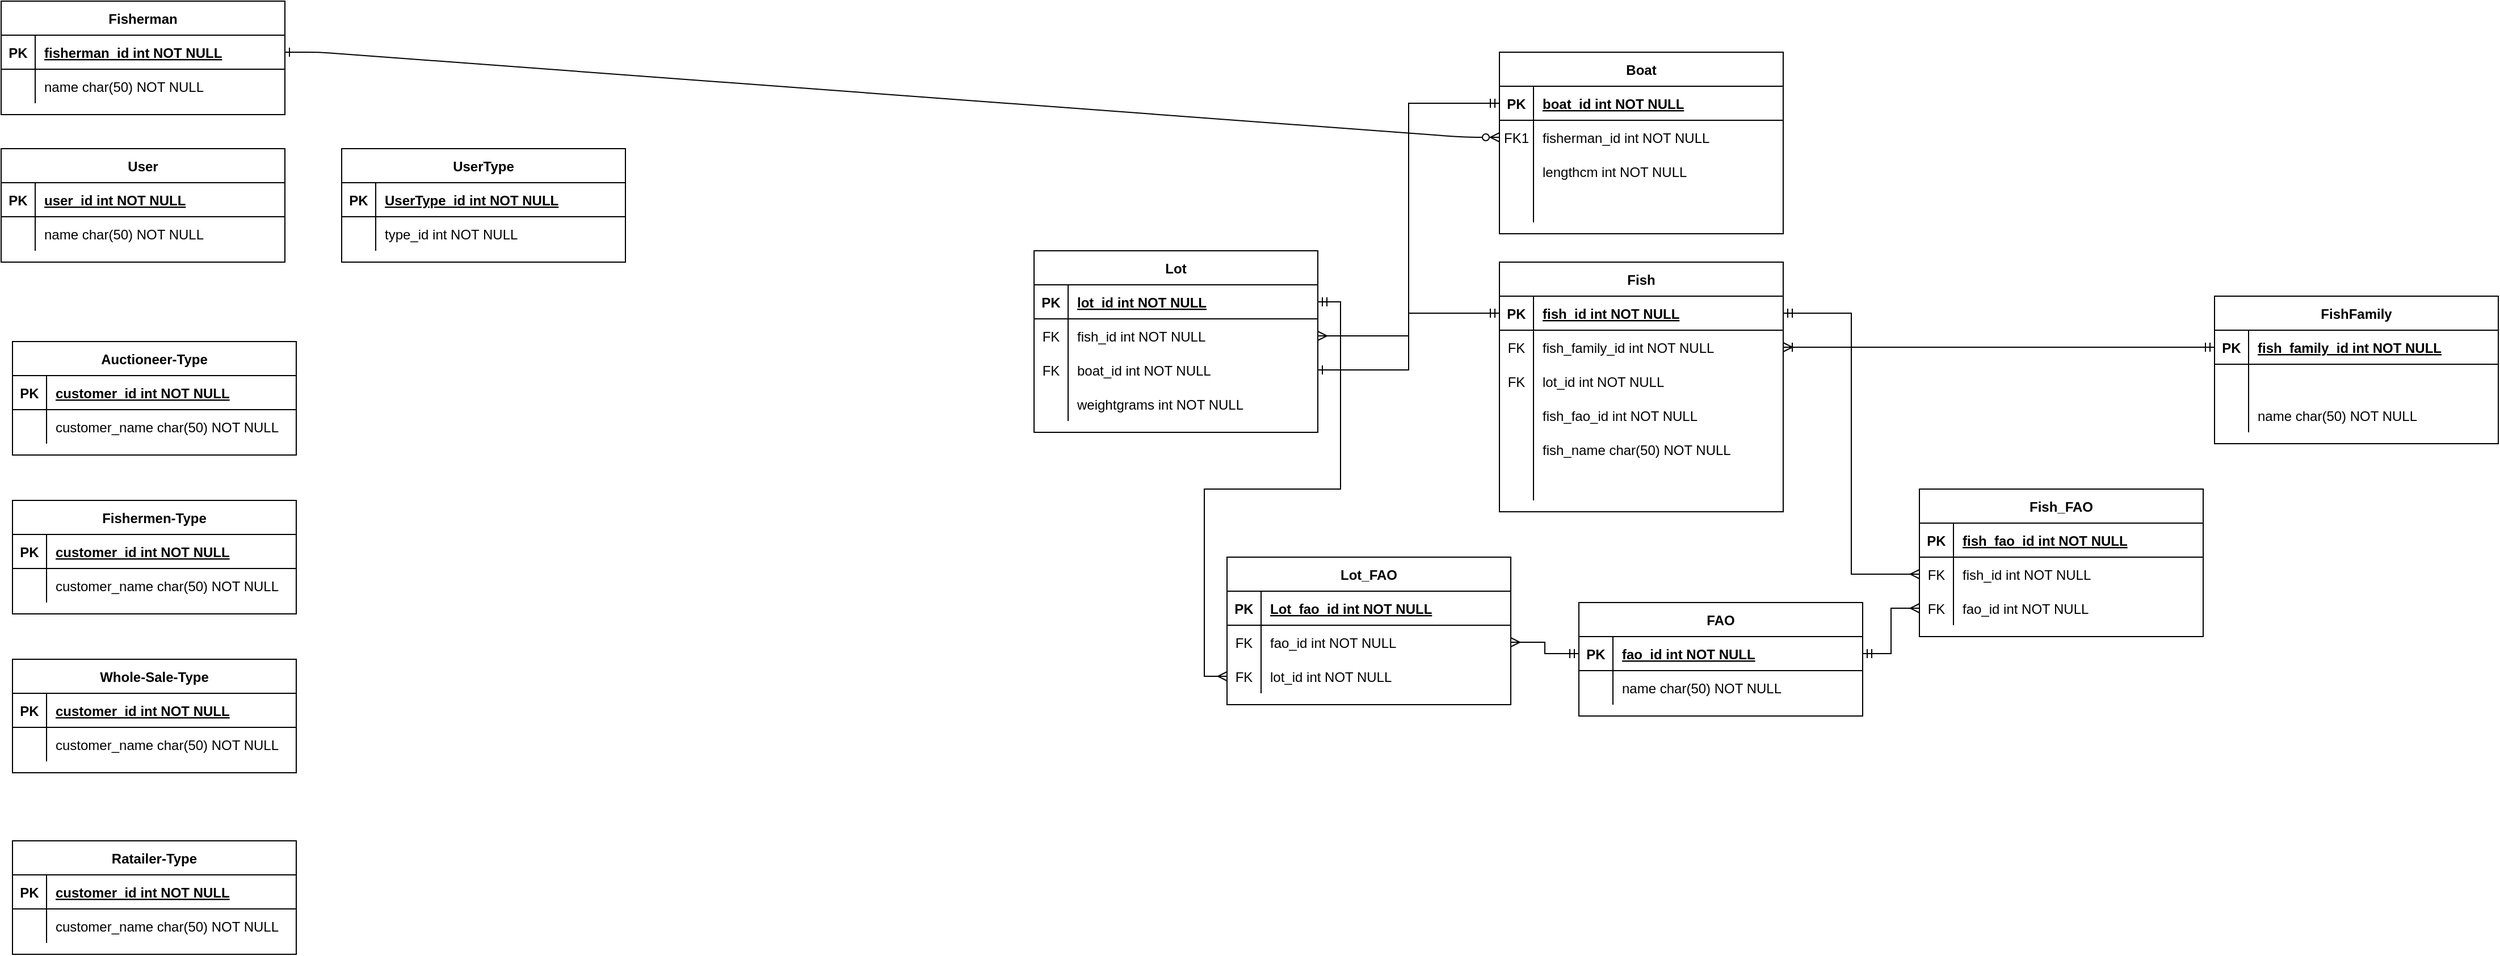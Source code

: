 <mxfile version="20.8.23" type="github">
  <diagram id="R2lEEEUBdFMjLlhIrx00" name="Page-1">
    <mxGraphModel dx="1360" dy="795" grid="1" gridSize="10" guides="1" tooltips="1" connect="1" arrows="1" fold="1" page="1" pageScale="1" pageWidth="850" pageHeight="1100" math="0" shadow="0" extFonts="Permanent Marker^https://fonts.googleapis.com/css?family=Permanent+Marker">
      <root>
        <mxCell id="0" />
        <mxCell id="1" parent="0" />
        <mxCell id="C-vyLk0tnHw3VtMMgP7b-1" value="" style="edgeStyle=entityRelationEdgeStyle;endArrow=ERzeroToMany;startArrow=ERone;endFill=1;startFill=0;" parent="1" source="C-vyLk0tnHw3VtMMgP7b-24" target="C-vyLk0tnHw3VtMMgP7b-6" edge="1">
          <mxGeometry width="100" height="100" relative="1" as="geometry">
            <mxPoint x="340" y="720" as="sourcePoint" />
            <mxPoint x="440" y="620" as="targetPoint" />
          </mxGeometry>
        </mxCell>
        <mxCell id="C-vyLk0tnHw3VtMMgP7b-2" value="Boat" style="shape=table;startSize=30;container=1;collapsible=1;childLayout=tableLayout;fixedRows=1;rowLines=0;fontStyle=1;align=center;resizeLast=1;" parent="1" vertex="1">
          <mxGeometry x="1350" y="55" width="250" height="160" as="geometry" />
        </mxCell>
        <mxCell id="C-vyLk0tnHw3VtMMgP7b-3" value="" style="shape=partialRectangle;collapsible=0;dropTarget=0;pointerEvents=0;fillColor=none;points=[[0,0.5],[1,0.5]];portConstraint=eastwest;top=0;left=0;right=0;bottom=1;" parent="C-vyLk0tnHw3VtMMgP7b-2" vertex="1">
          <mxGeometry y="30" width="250" height="30" as="geometry" />
        </mxCell>
        <mxCell id="C-vyLk0tnHw3VtMMgP7b-4" value="PK" style="shape=partialRectangle;overflow=hidden;connectable=0;fillColor=none;top=0;left=0;bottom=0;right=0;fontStyle=1;" parent="C-vyLk0tnHw3VtMMgP7b-3" vertex="1">
          <mxGeometry width="30" height="30" as="geometry">
            <mxRectangle width="30" height="30" as="alternateBounds" />
          </mxGeometry>
        </mxCell>
        <mxCell id="C-vyLk0tnHw3VtMMgP7b-5" value="boat_id int NOT NULL " style="shape=partialRectangle;overflow=hidden;connectable=0;fillColor=none;top=0;left=0;bottom=0;right=0;align=left;spacingLeft=6;fontStyle=5;" parent="C-vyLk0tnHw3VtMMgP7b-3" vertex="1">
          <mxGeometry x="30" width="220" height="30" as="geometry">
            <mxRectangle width="220" height="30" as="alternateBounds" />
          </mxGeometry>
        </mxCell>
        <mxCell id="C-vyLk0tnHw3VtMMgP7b-6" value="" style="shape=partialRectangle;collapsible=0;dropTarget=0;pointerEvents=0;fillColor=none;points=[[0,0.5],[1,0.5]];portConstraint=eastwest;top=0;left=0;right=0;bottom=0;" parent="C-vyLk0tnHw3VtMMgP7b-2" vertex="1">
          <mxGeometry y="60" width="250" height="30" as="geometry" />
        </mxCell>
        <mxCell id="C-vyLk0tnHw3VtMMgP7b-7" value="FK1" style="shape=partialRectangle;overflow=hidden;connectable=0;fillColor=none;top=0;left=0;bottom=0;right=0;" parent="C-vyLk0tnHw3VtMMgP7b-6" vertex="1">
          <mxGeometry width="30" height="30" as="geometry">
            <mxRectangle width="30" height="30" as="alternateBounds" />
          </mxGeometry>
        </mxCell>
        <mxCell id="C-vyLk0tnHw3VtMMgP7b-8" value="fisherman_id int NOT NULL" style="shape=partialRectangle;overflow=hidden;connectable=0;fillColor=none;top=0;left=0;bottom=0;right=0;align=left;spacingLeft=6;" parent="C-vyLk0tnHw3VtMMgP7b-6" vertex="1">
          <mxGeometry x="30" width="220" height="30" as="geometry">
            <mxRectangle width="220" height="30" as="alternateBounds" />
          </mxGeometry>
        </mxCell>
        <mxCell id="C-vyLk0tnHw3VtMMgP7b-9" value="" style="shape=partialRectangle;collapsible=0;dropTarget=0;pointerEvents=0;fillColor=none;points=[[0,0.5],[1,0.5]];portConstraint=eastwest;top=0;left=0;right=0;bottom=0;" parent="C-vyLk0tnHw3VtMMgP7b-2" vertex="1">
          <mxGeometry y="90" width="250" height="30" as="geometry" />
        </mxCell>
        <mxCell id="C-vyLk0tnHw3VtMMgP7b-10" value="" style="shape=partialRectangle;overflow=hidden;connectable=0;fillColor=none;top=0;left=0;bottom=0;right=0;" parent="C-vyLk0tnHw3VtMMgP7b-9" vertex="1">
          <mxGeometry width="30" height="30" as="geometry">
            <mxRectangle width="30" height="30" as="alternateBounds" />
          </mxGeometry>
        </mxCell>
        <mxCell id="C-vyLk0tnHw3VtMMgP7b-11" value="lengthcm int NOT NULL" style="shape=partialRectangle;overflow=hidden;connectable=0;fillColor=none;top=0;left=0;bottom=0;right=0;align=left;spacingLeft=6;" parent="C-vyLk0tnHw3VtMMgP7b-9" vertex="1">
          <mxGeometry x="30" width="220" height="30" as="geometry">
            <mxRectangle width="220" height="30" as="alternateBounds" />
          </mxGeometry>
        </mxCell>
        <mxCell id="nHsbbJ2GtTi8VJeDjV2O-137" style="shape=partialRectangle;collapsible=0;dropTarget=0;pointerEvents=0;fillColor=none;points=[[0,0.5],[1,0.5]];portConstraint=eastwest;top=0;left=0;right=0;bottom=0;" parent="C-vyLk0tnHw3VtMMgP7b-2" vertex="1">
          <mxGeometry y="120" width="250" height="30" as="geometry" />
        </mxCell>
        <mxCell id="nHsbbJ2GtTi8VJeDjV2O-138" style="shape=partialRectangle;overflow=hidden;connectable=0;fillColor=none;top=0;left=0;bottom=0;right=0;" parent="nHsbbJ2GtTi8VJeDjV2O-137" vertex="1">
          <mxGeometry width="30" height="30" as="geometry">
            <mxRectangle width="30" height="30" as="alternateBounds" />
          </mxGeometry>
        </mxCell>
        <mxCell id="nHsbbJ2GtTi8VJeDjV2O-139" style="shape=partialRectangle;overflow=hidden;connectable=0;fillColor=none;top=0;left=0;bottom=0;right=0;align=left;spacingLeft=6;" parent="nHsbbJ2GtTi8VJeDjV2O-137" vertex="1">
          <mxGeometry x="30" width="220" height="30" as="geometry">
            <mxRectangle width="220" height="30" as="alternateBounds" />
          </mxGeometry>
        </mxCell>
        <mxCell id="C-vyLk0tnHw3VtMMgP7b-23" value="Fisherman" style="shape=table;startSize=30;container=1;collapsible=1;childLayout=tableLayout;fixedRows=1;rowLines=0;fontStyle=1;align=center;resizeLast=1;" parent="1" vertex="1">
          <mxGeometry x="30" y="10" width="250" height="100" as="geometry" />
        </mxCell>
        <mxCell id="C-vyLk0tnHw3VtMMgP7b-24" value="" style="shape=partialRectangle;collapsible=0;dropTarget=0;pointerEvents=0;fillColor=none;points=[[0,0.5],[1,0.5]];portConstraint=eastwest;top=0;left=0;right=0;bottom=1;" parent="C-vyLk0tnHw3VtMMgP7b-23" vertex="1">
          <mxGeometry y="30" width="250" height="30" as="geometry" />
        </mxCell>
        <mxCell id="C-vyLk0tnHw3VtMMgP7b-25" value="PK" style="shape=partialRectangle;overflow=hidden;connectable=0;fillColor=none;top=0;left=0;bottom=0;right=0;fontStyle=1;" parent="C-vyLk0tnHw3VtMMgP7b-24" vertex="1">
          <mxGeometry width="30" height="30" as="geometry">
            <mxRectangle width="30" height="30" as="alternateBounds" />
          </mxGeometry>
        </mxCell>
        <mxCell id="C-vyLk0tnHw3VtMMgP7b-26" value="fisherman_id int NOT NULL " style="shape=partialRectangle;overflow=hidden;connectable=0;fillColor=none;top=0;left=0;bottom=0;right=0;align=left;spacingLeft=6;fontStyle=5;" parent="C-vyLk0tnHw3VtMMgP7b-24" vertex="1">
          <mxGeometry x="30" width="220" height="30" as="geometry">
            <mxRectangle width="220" height="30" as="alternateBounds" />
          </mxGeometry>
        </mxCell>
        <mxCell id="C-vyLk0tnHw3VtMMgP7b-27" value="" style="shape=partialRectangle;collapsible=0;dropTarget=0;pointerEvents=0;fillColor=none;points=[[0,0.5],[1,0.5]];portConstraint=eastwest;top=0;left=0;right=0;bottom=0;" parent="C-vyLk0tnHw3VtMMgP7b-23" vertex="1">
          <mxGeometry y="60" width="250" height="30" as="geometry" />
        </mxCell>
        <mxCell id="C-vyLk0tnHw3VtMMgP7b-28" value="" style="shape=partialRectangle;overflow=hidden;connectable=0;fillColor=none;top=0;left=0;bottom=0;right=0;" parent="C-vyLk0tnHw3VtMMgP7b-27" vertex="1">
          <mxGeometry width="30" height="30" as="geometry">
            <mxRectangle width="30" height="30" as="alternateBounds" />
          </mxGeometry>
        </mxCell>
        <mxCell id="C-vyLk0tnHw3VtMMgP7b-29" value="name char(50) NOT NULL" style="shape=partialRectangle;overflow=hidden;connectable=0;fillColor=none;top=0;left=0;bottom=0;right=0;align=left;spacingLeft=6;" parent="C-vyLk0tnHw3VtMMgP7b-27" vertex="1">
          <mxGeometry x="30" width="220" height="30" as="geometry">
            <mxRectangle width="220" height="30" as="alternateBounds" />
          </mxGeometry>
        </mxCell>
        <mxCell id="nHsbbJ2GtTi8VJeDjV2O-2" value="Fish" style="shape=table;startSize=30;container=1;collapsible=1;childLayout=tableLayout;fixedRows=1;rowLines=0;fontStyle=1;align=center;resizeLast=1;" parent="1" vertex="1">
          <mxGeometry x="1350" y="240" width="250" height="220" as="geometry" />
        </mxCell>
        <mxCell id="nHsbbJ2GtTi8VJeDjV2O-3" value="" style="shape=partialRectangle;collapsible=0;dropTarget=0;pointerEvents=0;fillColor=none;points=[[0,0.5],[1,0.5]];portConstraint=eastwest;top=0;left=0;right=0;bottom=1;" parent="nHsbbJ2GtTi8VJeDjV2O-2" vertex="1">
          <mxGeometry y="30" width="250" height="30" as="geometry" />
        </mxCell>
        <mxCell id="nHsbbJ2GtTi8VJeDjV2O-4" value="PK" style="shape=partialRectangle;overflow=hidden;connectable=0;fillColor=none;top=0;left=0;bottom=0;right=0;fontStyle=1;" parent="nHsbbJ2GtTi8VJeDjV2O-3" vertex="1">
          <mxGeometry width="30" height="30" as="geometry">
            <mxRectangle width="30" height="30" as="alternateBounds" />
          </mxGeometry>
        </mxCell>
        <mxCell id="nHsbbJ2GtTi8VJeDjV2O-5" value="fish_id int NOT NULL " style="shape=partialRectangle;overflow=hidden;connectable=0;fillColor=none;top=0;left=0;bottom=0;right=0;align=left;spacingLeft=6;fontStyle=5;" parent="nHsbbJ2GtTi8VJeDjV2O-3" vertex="1">
          <mxGeometry x="30" width="220" height="30" as="geometry">
            <mxRectangle width="220" height="30" as="alternateBounds" />
          </mxGeometry>
        </mxCell>
        <mxCell id="nHsbbJ2GtTi8VJeDjV2O-125" style="shape=partialRectangle;collapsible=0;dropTarget=0;pointerEvents=0;fillColor=none;points=[[0,0.5],[1,0.5]];portConstraint=eastwest;top=0;left=0;right=0;bottom=0;" parent="nHsbbJ2GtTi8VJeDjV2O-2" vertex="1">
          <mxGeometry y="60" width="250" height="30" as="geometry" />
        </mxCell>
        <mxCell id="nHsbbJ2GtTi8VJeDjV2O-126" value="FK" style="shape=partialRectangle;overflow=hidden;connectable=0;fillColor=none;top=0;left=0;bottom=0;right=0;" parent="nHsbbJ2GtTi8VJeDjV2O-125" vertex="1">
          <mxGeometry width="30" height="30" as="geometry">
            <mxRectangle width="30" height="30" as="alternateBounds" />
          </mxGeometry>
        </mxCell>
        <mxCell id="nHsbbJ2GtTi8VJeDjV2O-127" value="fish_family_id int NOT NULL" style="shape=partialRectangle;overflow=hidden;connectable=0;fillColor=none;top=0;left=0;bottom=0;right=0;align=left;spacingLeft=6;" parent="nHsbbJ2GtTi8VJeDjV2O-125" vertex="1">
          <mxGeometry x="30" width="220" height="30" as="geometry">
            <mxRectangle width="220" height="30" as="alternateBounds" />
          </mxGeometry>
        </mxCell>
        <mxCell id="nHsbbJ2GtTi8VJeDjV2O-131" style="shape=partialRectangle;collapsible=0;dropTarget=0;pointerEvents=0;fillColor=none;points=[[0,0.5],[1,0.5]];portConstraint=eastwest;top=0;left=0;right=0;bottom=0;" parent="nHsbbJ2GtTi8VJeDjV2O-2" vertex="1">
          <mxGeometry y="90" width="250" height="30" as="geometry" />
        </mxCell>
        <mxCell id="nHsbbJ2GtTi8VJeDjV2O-132" value="FK" style="shape=partialRectangle;overflow=hidden;connectable=0;fillColor=none;top=0;left=0;bottom=0;right=0;" parent="nHsbbJ2GtTi8VJeDjV2O-131" vertex="1">
          <mxGeometry width="30" height="30" as="geometry">
            <mxRectangle width="30" height="30" as="alternateBounds" />
          </mxGeometry>
        </mxCell>
        <mxCell id="nHsbbJ2GtTi8VJeDjV2O-133" value="lot_id int NOT NULL" style="shape=partialRectangle;overflow=hidden;connectable=0;fillColor=none;top=0;left=0;bottom=0;right=0;align=left;spacingLeft=6;" parent="nHsbbJ2GtTi8VJeDjV2O-131" vertex="1">
          <mxGeometry x="30" width="220" height="30" as="geometry">
            <mxRectangle width="220" height="30" as="alternateBounds" />
          </mxGeometry>
        </mxCell>
        <mxCell id="nHsbbJ2GtTi8VJeDjV2O-157" style="shape=partialRectangle;collapsible=0;dropTarget=0;pointerEvents=0;fillColor=none;points=[[0,0.5],[1,0.5]];portConstraint=eastwest;top=0;left=0;right=0;bottom=0;" parent="nHsbbJ2GtTi8VJeDjV2O-2" vertex="1">
          <mxGeometry y="120" width="250" height="30" as="geometry" />
        </mxCell>
        <mxCell id="nHsbbJ2GtTi8VJeDjV2O-158" style="shape=partialRectangle;overflow=hidden;connectable=0;fillColor=none;top=0;left=0;bottom=0;right=0;" parent="nHsbbJ2GtTi8VJeDjV2O-157" vertex="1">
          <mxGeometry width="30" height="30" as="geometry">
            <mxRectangle width="30" height="30" as="alternateBounds" />
          </mxGeometry>
        </mxCell>
        <mxCell id="nHsbbJ2GtTi8VJeDjV2O-159" value="fish_fao_id int NOT NULL" style="shape=partialRectangle;overflow=hidden;connectable=0;fillColor=none;top=0;left=0;bottom=0;right=0;align=left;spacingLeft=6;" parent="nHsbbJ2GtTi8VJeDjV2O-157" vertex="1">
          <mxGeometry x="30" width="220" height="30" as="geometry">
            <mxRectangle width="220" height="30" as="alternateBounds" />
          </mxGeometry>
        </mxCell>
        <mxCell id="nHsbbJ2GtTi8VJeDjV2O-6" value="" style="shape=partialRectangle;collapsible=0;dropTarget=0;pointerEvents=0;fillColor=none;points=[[0,0.5],[1,0.5]];portConstraint=eastwest;top=0;left=0;right=0;bottom=0;" parent="nHsbbJ2GtTi8VJeDjV2O-2" vertex="1">
          <mxGeometry y="150" width="250" height="30" as="geometry" />
        </mxCell>
        <mxCell id="nHsbbJ2GtTi8VJeDjV2O-7" value="" style="shape=partialRectangle;overflow=hidden;connectable=0;fillColor=none;top=0;left=0;bottom=0;right=0;" parent="nHsbbJ2GtTi8VJeDjV2O-6" vertex="1">
          <mxGeometry width="30" height="30" as="geometry">
            <mxRectangle width="30" height="30" as="alternateBounds" />
          </mxGeometry>
        </mxCell>
        <mxCell id="nHsbbJ2GtTi8VJeDjV2O-8" value="fish_name char(50) NOT NULL" style="shape=partialRectangle;overflow=hidden;connectable=0;fillColor=none;top=0;left=0;bottom=0;right=0;align=left;spacingLeft=6;" parent="nHsbbJ2GtTi8VJeDjV2O-6" vertex="1">
          <mxGeometry x="30" width="220" height="30" as="geometry">
            <mxRectangle width="220" height="30" as="alternateBounds" />
          </mxGeometry>
        </mxCell>
        <mxCell id="nHsbbJ2GtTi8VJeDjV2O-122" style="shape=partialRectangle;collapsible=0;dropTarget=0;pointerEvents=0;fillColor=none;points=[[0,0.5],[1,0.5]];portConstraint=eastwest;top=0;left=0;right=0;bottom=0;" parent="nHsbbJ2GtTi8VJeDjV2O-2" vertex="1">
          <mxGeometry y="180" width="250" height="30" as="geometry" />
        </mxCell>
        <mxCell id="nHsbbJ2GtTi8VJeDjV2O-123" style="shape=partialRectangle;overflow=hidden;connectable=0;fillColor=none;top=0;left=0;bottom=0;right=0;" parent="nHsbbJ2GtTi8VJeDjV2O-122" vertex="1">
          <mxGeometry width="30" height="30" as="geometry">
            <mxRectangle width="30" height="30" as="alternateBounds" />
          </mxGeometry>
        </mxCell>
        <mxCell id="nHsbbJ2GtTi8VJeDjV2O-124" style="shape=partialRectangle;overflow=hidden;connectable=0;fillColor=none;top=0;left=0;bottom=0;right=0;align=left;spacingLeft=6;" parent="nHsbbJ2GtTi8VJeDjV2O-122" vertex="1">
          <mxGeometry x="30" width="220" height="30" as="geometry">
            <mxRectangle width="220" height="30" as="alternateBounds" />
          </mxGeometry>
        </mxCell>
        <mxCell id="nHsbbJ2GtTi8VJeDjV2O-116" value="" style="edgeStyle=orthogonalEdgeStyle;rounded=0;orthogonalLoop=1;jettySize=auto;html=1;startArrow=ERmandOne;startFill=0;endArrow=ERoneToMany;endFill=0;exitX=0;exitY=0.5;exitDx=0;exitDy=0;entryX=1;entryY=0.5;entryDx=0;entryDy=0;" parent="1" source="nHsbbJ2GtTi8VJeDjV2O-10" target="nHsbbJ2GtTi8VJeDjV2O-125" edge="1">
          <mxGeometry relative="1" as="geometry" />
        </mxCell>
        <mxCell id="nHsbbJ2GtTi8VJeDjV2O-9" value="FishFamily" style="shape=table;startSize=30;container=1;collapsible=1;childLayout=tableLayout;fixedRows=1;rowLines=0;fontStyle=1;align=center;resizeLast=1;" parent="1" vertex="1">
          <mxGeometry x="1980" y="270" width="250" height="130" as="geometry" />
        </mxCell>
        <mxCell id="nHsbbJ2GtTi8VJeDjV2O-10" value="" style="shape=partialRectangle;collapsible=0;dropTarget=0;pointerEvents=0;fillColor=none;points=[[0,0.5],[1,0.5]];portConstraint=eastwest;top=0;left=0;right=0;bottom=1;" parent="nHsbbJ2GtTi8VJeDjV2O-9" vertex="1">
          <mxGeometry y="30" width="250" height="30" as="geometry" />
        </mxCell>
        <mxCell id="nHsbbJ2GtTi8VJeDjV2O-11" value="PK" style="shape=partialRectangle;overflow=hidden;connectable=0;fillColor=none;top=0;left=0;bottom=0;right=0;fontStyle=1;" parent="nHsbbJ2GtTi8VJeDjV2O-10" vertex="1">
          <mxGeometry width="30" height="30" as="geometry">
            <mxRectangle width="30" height="30" as="alternateBounds" />
          </mxGeometry>
        </mxCell>
        <mxCell id="nHsbbJ2GtTi8VJeDjV2O-12" value="fish_family_id int NOT NULL " style="shape=partialRectangle;overflow=hidden;connectable=0;fillColor=none;top=0;left=0;bottom=0;right=0;align=left;spacingLeft=6;fontStyle=5;" parent="nHsbbJ2GtTi8VJeDjV2O-10" vertex="1">
          <mxGeometry x="30" width="220" height="30" as="geometry">
            <mxRectangle width="220" height="30" as="alternateBounds" />
          </mxGeometry>
        </mxCell>
        <mxCell id="nHsbbJ2GtTi8VJeDjV2O-134" style="shape=partialRectangle;collapsible=0;dropTarget=0;pointerEvents=0;fillColor=none;points=[[0,0.5],[1,0.5]];portConstraint=eastwest;top=0;left=0;right=0;bottom=0;" parent="nHsbbJ2GtTi8VJeDjV2O-9" vertex="1">
          <mxGeometry y="60" width="250" height="30" as="geometry" />
        </mxCell>
        <mxCell id="nHsbbJ2GtTi8VJeDjV2O-135" style="shape=partialRectangle;overflow=hidden;connectable=0;fillColor=none;top=0;left=0;bottom=0;right=0;" parent="nHsbbJ2GtTi8VJeDjV2O-134" vertex="1">
          <mxGeometry width="30" height="30" as="geometry">
            <mxRectangle width="30" height="30" as="alternateBounds" />
          </mxGeometry>
        </mxCell>
        <mxCell id="nHsbbJ2GtTi8VJeDjV2O-136" style="shape=partialRectangle;overflow=hidden;connectable=0;fillColor=none;top=0;left=0;bottom=0;right=0;align=left;spacingLeft=6;" parent="nHsbbJ2GtTi8VJeDjV2O-134" vertex="1">
          <mxGeometry x="30" width="220" height="30" as="geometry">
            <mxRectangle width="220" height="30" as="alternateBounds" />
          </mxGeometry>
        </mxCell>
        <mxCell id="nHsbbJ2GtTi8VJeDjV2O-13" value="" style="shape=partialRectangle;collapsible=0;dropTarget=0;pointerEvents=0;fillColor=none;points=[[0,0.5],[1,0.5]];portConstraint=eastwest;top=0;left=0;right=0;bottom=0;" parent="nHsbbJ2GtTi8VJeDjV2O-9" vertex="1">
          <mxGeometry y="90" width="250" height="30" as="geometry" />
        </mxCell>
        <mxCell id="nHsbbJ2GtTi8VJeDjV2O-14" value="" style="shape=partialRectangle;overflow=hidden;connectable=0;fillColor=none;top=0;left=0;bottom=0;right=0;" parent="nHsbbJ2GtTi8VJeDjV2O-13" vertex="1">
          <mxGeometry width="30" height="30" as="geometry">
            <mxRectangle width="30" height="30" as="alternateBounds" />
          </mxGeometry>
        </mxCell>
        <mxCell id="nHsbbJ2GtTi8VJeDjV2O-15" value="name char(50) NOT NULL" style="shape=partialRectangle;overflow=hidden;connectable=0;fillColor=none;top=0;left=0;bottom=0;right=0;align=left;spacingLeft=6;" parent="nHsbbJ2GtTi8VJeDjV2O-13" vertex="1">
          <mxGeometry x="30" width="220" height="30" as="geometry">
            <mxRectangle width="220" height="30" as="alternateBounds" />
          </mxGeometry>
        </mxCell>
        <mxCell id="nHsbbJ2GtTi8VJeDjV2O-16" value="FAO" style="shape=table;startSize=30;container=1;collapsible=1;childLayout=tableLayout;fixedRows=1;rowLines=0;fontStyle=1;align=center;resizeLast=1;" parent="1" vertex="1">
          <mxGeometry x="1420" y="540" width="250" height="100" as="geometry" />
        </mxCell>
        <mxCell id="nHsbbJ2GtTi8VJeDjV2O-17" value="" style="shape=partialRectangle;collapsible=0;dropTarget=0;pointerEvents=0;fillColor=none;points=[[0,0.5],[1,0.5]];portConstraint=eastwest;top=0;left=0;right=0;bottom=1;" parent="nHsbbJ2GtTi8VJeDjV2O-16" vertex="1">
          <mxGeometry y="30" width="250" height="30" as="geometry" />
        </mxCell>
        <mxCell id="nHsbbJ2GtTi8VJeDjV2O-18" value="PK" style="shape=partialRectangle;overflow=hidden;connectable=0;fillColor=none;top=0;left=0;bottom=0;right=0;fontStyle=1;" parent="nHsbbJ2GtTi8VJeDjV2O-17" vertex="1">
          <mxGeometry width="30" height="30" as="geometry">
            <mxRectangle width="30" height="30" as="alternateBounds" />
          </mxGeometry>
        </mxCell>
        <mxCell id="nHsbbJ2GtTi8VJeDjV2O-19" value="fao_id int NOT NULL " style="shape=partialRectangle;overflow=hidden;connectable=0;fillColor=none;top=0;left=0;bottom=0;right=0;align=left;spacingLeft=6;fontStyle=5;" parent="nHsbbJ2GtTi8VJeDjV2O-17" vertex="1">
          <mxGeometry x="30" width="220" height="30" as="geometry">
            <mxRectangle width="220" height="30" as="alternateBounds" />
          </mxGeometry>
        </mxCell>
        <mxCell id="nHsbbJ2GtTi8VJeDjV2O-20" value="" style="shape=partialRectangle;collapsible=0;dropTarget=0;pointerEvents=0;fillColor=none;points=[[0,0.5],[1,0.5]];portConstraint=eastwest;top=0;left=0;right=0;bottom=0;" parent="nHsbbJ2GtTi8VJeDjV2O-16" vertex="1">
          <mxGeometry y="60" width="250" height="30" as="geometry" />
        </mxCell>
        <mxCell id="nHsbbJ2GtTi8VJeDjV2O-21" value="" style="shape=partialRectangle;overflow=hidden;connectable=0;fillColor=none;top=0;left=0;bottom=0;right=0;" parent="nHsbbJ2GtTi8VJeDjV2O-20" vertex="1">
          <mxGeometry width="30" height="30" as="geometry">
            <mxRectangle width="30" height="30" as="alternateBounds" />
          </mxGeometry>
        </mxCell>
        <mxCell id="nHsbbJ2GtTi8VJeDjV2O-22" value="name char(50) NOT NULL" style="shape=partialRectangle;overflow=hidden;connectable=0;fillColor=none;top=0;left=0;bottom=0;right=0;align=left;spacingLeft=6;" parent="nHsbbJ2GtTi8VJeDjV2O-20" vertex="1">
          <mxGeometry x="30" width="220" height="30" as="geometry">
            <mxRectangle width="220" height="30" as="alternateBounds" />
          </mxGeometry>
        </mxCell>
        <mxCell id="nHsbbJ2GtTi8VJeDjV2O-23" value="UserType" style="shape=table;startSize=30;container=1;collapsible=1;childLayout=tableLayout;fixedRows=1;rowLines=0;fontStyle=1;align=center;resizeLast=1;" parent="1" vertex="1">
          <mxGeometry x="330" y="140" width="250" height="100" as="geometry" />
        </mxCell>
        <mxCell id="nHsbbJ2GtTi8VJeDjV2O-24" value="" style="shape=partialRectangle;collapsible=0;dropTarget=0;pointerEvents=0;fillColor=none;points=[[0,0.5],[1,0.5]];portConstraint=eastwest;top=0;left=0;right=0;bottom=1;" parent="nHsbbJ2GtTi8VJeDjV2O-23" vertex="1">
          <mxGeometry y="30" width="250" height="30" as="geometry" />
        </mxCell>
        <mxCell id="nHsbbJ2GtTi8VJeDjV2O-25" value="PK" style="shape=partialRectangle;overflow=hidden;connectable=0;fillColor=none;top=0;left=0;bottom=0;right=0;fontStyle=1;" parent="nHsbbJ2GtTi8VJeDjV2O-24" vertex="1">
          <mxGeometry width="30" height="30" as="geometry">
            <mxRectangle width="30" height="30" as="alternateBounds" />
          </mxGeometry>
        </mxCell>
        <mxCell id="nHsbbJ2GtTi8VJeDjV2O-26" value="UserType_id int NOT NULL " style="shape=partialRectangle;overflow=hidden;connectable=0;fillColor=none;top=0;left=0;bottom=0;right=0;align=left;spacingLeft=6;fontStyle=5;" parent="nHsbbJ2GtTi8VJeDjV2O-24" vertex="1">
          <mxGeometry x="30" width="220" height="30" as="geometry">
            <mxRectangle width="220" height="30" as="alternateBounds" />
          </mxGeometry>
        </mxCell>
        <mxCell id="nHsbbJ2GtTi8VJeDjV2O-27" value="" style="shape=partialRectangle;collapsible=0;dropTarget=0;pointerEvents=0;fillColor=none;points=[[0,0.5],[1,0.5]];portConstraint=eastwest;top=0;left=0;right=0;bottom=0;" parent="nHsbbJ2GtTi8VJeDjV2O-23" vertex="1">
          <mxGeometry y="60" width="250" height="30" as="geometry" />
        </mxCell>
        <mxCell id="nHsbbJ2GtTi8VJeDjV2O-28" value="" style="shape=partialRectangle;overflow=hidden;connectable=0;fillColor=none;top=0;left=0;bottom=0;right=0;" parent="nHsbbJ2GtTi8VJeDjV2O-27" vertex="1">
          <mxGeometry width="30" height="30" as="geometry">
            <mxRectangle width="30" height="30" as="alternateBounds" />
          </mxGeometry>
        </mxCell>
        <mxCell id="nHsbbJ2GtTi8VJeDjV2O-29" value="type_id int NOT NULL" style="shape=partialRectangle;overflow=hidden;connectable=0;fillColor=none;top=0;left=0;bottom=0;right=0;align=left;spacingLeft=6;" parent="nHsbbJ2GtTi8VJeDjV2O-27" vertex="1">
          <mxGeometry x="30" width="220" height="30" as="geometry">
            <mxRectangle width="220" height="30" as="alternateBounds" />
          </mxGeometry>
        </mxCell>
        <mxCell id="nHsbbJ2GtTi8VJeDjV2O-30" value="User" style="shape=table;startSize=30;container=1;collapsible=1;childLayout=tableLayout;fixedRows=1;rowLines=0;fontStyle=1;align=center;resizeLast=1;" parent="1" vertex="1">
          <mxGeometry x="30" y="140" width="250" height="100" as="geometry" />
        </mxCell>
        <mxCell id="nHsbbJ2GtTi8VJeDjV2O-31" value="" style="shape=partialRectangle;collapsible=0;dropTarget=0;pointerEvents=0;fillColor=none;points=[[0,0.5],[1,0.5]];portConstraint=eastwest;top=0;left=0;right=0;bottom=1;" parent="nHsbbJ2GtTi8VJeDjV2O-30" vertex="1">
          <mxGeometry y="30" width="250" height="30" as="geometry" />
        </mxCell>
        <mxCell id="nHsbbJ2GtTi8VJeDjV2O-32" value="PK" style="shape=partialRectangle;overflow=hidden;connectable=0;fillColor=none;top=0;left=0;bottom=0;right=0;fontStyle=1;" parent="nHsbbJ2GtTi8VJeDjV2O-31" vertex="1">
          <mxGeometry width="30" height="30" as="geometry">
            <mxRectangle width="30" height="30" as="alternateBounds" />
          </mxGeometry>
        </mxCell>
        <mxCell id="nHsbbJ2GtTi8VJeDjV2O-33" value="user_id int NOT NULL " style="shape=partialRectangle;overflow=hidden;connectable=0;fillColor=none;top=0;left=0;bottom=0;right=0;align=left;spacingLeft=6;fontStyle=5;" parent="nHsbbJ2GtTi8VJeDjV2O-31" vertex="1">
          <mxGeometry x="30" width="220" height="30" as="geometry">
            <mxRectangle width="220" height="30" as="alternateBounds" />
          </mxGeometry>
        </mxCell>
        <mxCell id="nHsbbJ2GtTi8VJeDjV2O-34" value="" style="shape=partialRectangle;collapsible=0;dropTarget=0;pointerEvents=0;fillColor=none;points=[[0,0.5],[1,0.5]];portConstraint=eastwest;top=0;left=0;right=0;bottom=0;" parent="nHsbbJ2GtTi8VJeDjV2O-30" vertex="1">
          <mxGeometry y="60" width="250" height="30" as="geometry" />
        </mxCell>
        <mxCell id="nHsbbJ2GtTi8VJeDjV2O-35" value="" style="shape=partialRectangle;overflow=hidden;connectable=0;fillColor=none;top=0;left=0;bottom=0;right=0;" parent="nHsbbJ2GtTi8VJeDjV2O-34" vertex="1">
          <mxGeometry width="30" height="30" as="geometry">
            <mxRectangle width="30" height="30" as="alternateBounds" />
          </mxGeometry>
        </mxCell>
        <mxCell id="nHsbbJ2GtTi8VJeDjV2O-36" value="name char(50) NOT NULL" style="shape=partialRectangle;overflow=hidden;connectable=0;fillColor=none;top=0;left=0;bottom=0;right=0;align=left;spacingLeft=6;" parent="nHsbbJ2GtTi8VJeDjV2O-34" vertex="1">
          <mxGeometry x="30" width="220" height="30" as="geometry">
            <mxRectangle width="220" height="30" as="alternateBounds" />
          </mxGeometry>
        </mxCell>
        <mxCell id="nHsbbJ2GtTi8VJeDjV2O-37" value="Whole-Sale-Type" style="shape=table;startSize=30;container=1;collapsible=1;childLayout=tableLayout;fixedRows=1;rowLines=0;fontStyle=1;align=center;resizeLast=1;" parent="1" vertex="1">
          <mxGeometry x="40" y="590" width="250" height="100" as="geometry" />
        </mxCell>
        <mxCell id="nHsbbJ2GtTi8VJeDjV2O-38" value="" style="shape=partialRectangle;collapsible=0;dropTarget=0;pointerEvents=0;fillColor=none;points=[[0,0.5],[1,0.5]];portConstraint=eastwest;top=0;left=0;right=0;bottom=1;" parent="nHsbbJ2GtTi8VJeDjV2O-37" vertex="1">
          <mxGeometry y="30" width="250" height="30" as="geometry" />
        </mxCell>
        <mxCell id="nHsbbJ2GtTi8VJeDjV2O-39" value="PK" style="shape=partialRectangle;overflow=hidden;connectable=0;fillColor=none;top=0;left=0;bottom=0;right=0;fontStyle=1;" parent="nHsbbJ2GtTi8VJeDjV2O-38" vertex="1">
          <mxGeometry width="30" height="30" as="geometry">
            <mxRectangle width="30" height="30" as="alternateBounds" />
          </mxGeometry>
        </mxCell>
        <mxCell id="nHsbbJ2GtTi8VJeDjV2O-40" value="customer_id int NOT NULL " style="shape=partialRectangle;overflow=hidden;connectable=0;fillColor=none;top=0;left=0;bottom=0;right=0;align=left;spacingLeft=6;fontStyle=5;" parent="nHsbbJ2GtTi8VJeDjV2O-38" vertex="1">
          <mxGeometry x="30" width="220" height="30" as="geometry">
            <mxRectangle width="220" height="30" as="alternateBounds" />
          </mxGeometry>
        </mxCell>
        <mxCell id="nHsbbJ2GtTi8VJeDjV2O-41" value="" style="shape=partialRectangle;collapsible=0;dropTarget=0;pointerEvents=0;fillColor=none;points=[[0,0.5],[1,0.5]];portConstraint=eastwest;top=0;left=0;right=0;bottom=0;" parent="nHsbbJ2GtTi8VJeDjV2O-37" vertex="1">
          <mxGeometry y="60" width="250" height="30" as="geometry" />
        </mxCell>
        <mxCell id="nHsbbJ2GtTi8VJeDjV2O-42" value="" style="shape=partialRectangle;overflow=hidden;connectable=0;fillColor=none;top=0;left=0;bottom=0;right=0;" parent="nHsbbJ2GtTi8VJeDjV2O-41" vertex="1">
          <mxGeometry width="30" height="30" as="geometry">
            <mxRectangle width="30" height="30" as="alternateBounds" />
          </mxGeometry>
        </mxCell>
        <mxCell id="nHsbbJ2GtTi8VJeDjV2O-43" value="customer_name char(50) NOT NULL" style="shape=partialRectangle;overflow=hidden;connectable=0;fillColor=none;top=0;left=0;bottom=0;right=0;align=left;spacingLeft=6;" parent="nHsbbJ2GtTi8VJeDjV2O-41" vertex="1">
          <mxGeometry x="30" width="220" height="30" as="geometry">
            <mxRectangle width="220" height="30" as="alternateBounds" />
          </mxGeometry>
        </mxCell>
        <mxCell id="nHsbbJ2GtTi8VJeDjV2O-51" value="Ratailer-Type" style="shape=table;startSize=30;container=1;collapsible=1;childLayout=tableLayout;fixedRows=1;rowLines=0;fontStyle=1;align=center;resizeLast=1;" parent="1" vertex="1">
          <mxGeometry x="40" y="750" width="250" height="100" as="geometry" />
        </mxCell>
        <mxCell id="nHsbbJ2GtTi8VJeDjV2O-52" value="" style="shape=partialRectangle;collapsible=0;dropTarget=0;pointerEvents=0;fillColor=none;points=[[0,0.5],[1,0.5]];portConstraint=eastwest;top=0;left=0;right=0;bottom=1;" parent="nHsbbJ2GtTi8VJeDjV2O-51" vertex="1">
          <mxGeometry y="30" width="250" height="30" as="geometry" />
        </mxCell>
        <mxCell id="nHsbbJ2GtTi8VJeDjV2O-53" value="PK" style="shape=partialRectangle;overflow=hidden;connectable=0;fillColor=none;top=0;left=0;bottom=0;right=0;fontStyle=1;" parent="nHsbbJ2GtTi8VJeDjV2O-52" vertex="1">
          <mxGeometry width="30" height="30" as="geometry">
            <mxRectangle width="30" height="30" as="alternateBounds" />
          </mxGeometry>
        </mxCell>
        <mxCell id="nHsbbJ2GtTi8VJeDjV2O-54" value="customer_id int NOT NULL " style="shape=partialRectangle;overflow=hidden;connectable=0;fillColor=none;top=0;left=0;bottom=0;right=0;align=left;spacingLeft=6;fontStyle=5;" parent="nHsbbJ2GtTi8VJeDjV2O-52" vertex="1">
          <mxGeometry x="30" width="220" height="30" as="geometry">
            <mxRectangle width="220" height="30" as="alternateBounds" />
          </mxGeometry>
        </mxCell>
        <mxCell id="nHsbbJ2GtTi8VJeDjV2O-55" value="" style="shape=partialRectangle;collapsible=0;dropTarget=0;pointerEvents=0;fillColor=none;points=[[0,0.5],[1,0.5]];portConstraint=eastwest;top=0;left=0;right=0;bottom=0;" parent="nHsbbJ2GtTi8VJeDjV2O-51" vertex="1">
          <mxGeometry y="60" width="250" height="30" as="geometry" />
        </mxCell>
        <mxCell id="nHsbbJ2GtTi8VJeDjV2O-56" value="" style="shape=partialRectangle;overflow=hidden;connectable=0;fillColor=none;top=0;left=0;bottom=0;right=0;" parent="nHsbbJ2GtTi8VJeDjV2O-55" vertex="1">
          <mxGeometry width="30" height="30" as="geometry">
            <mxRectangle width="30" height="30" as="alternateBounds" />
          </mxGeometry>
        </mxCell>
        <mxCell id="nHsbbJ2GtTi8VJeDjV2O-57" value="customer_name char(50) NOT NULL" style="shape=partialRectangle;overflow=hidden;connectable=0;fillColor=none;top=0;left=0;bottom=0;right=0;align=left;spacingLeft=6;" parent="nHsbbJ2GtTi8VJeDjV2O-55" vertex="1">
          <mxGeometry x="30" width="220" height="30" as="geometry">
            <mxRectangle width="220" height="30" as="alternateBounds" />
          </mxGeometry>
        </mxCell>
        <mxCell id="nHsbbJ2GtTi8VJeDjV2O-58" value="Fishermen-Type" style="shape=table;startSize=30;container=1;collapsible=1;childLayout=tableLayout;fixedRows=1;rowLines=0;fontStyle=1;align=center;resizeLast=1;" parent="1" vertex="1">
          <mxGeometry x="40" y="450" width="250" height="100" as="geometry" />
        </mxCell>
        <mxCell id="nHsbbJ2GtTi8VJeDjV2O-59" value="" style="shape=partialRectangle;collapsible=0;dropTarget=0;pointerEvents=0;fillColor=none;points=[[0,0.5],[1,0.5]];portConstraint=eastwest;top=0;left=0;right=0;bottom=1;" parent="nHsbbJ2GtTi8VJeDjV2O-58" vertex="1">
          <mxGeometry y="30" width="250" height="30" as="geometry" />
        </mxCell>
        <mxCell id="nHsbbJ2GtTi8VJeDjV2O-60" value="PK" style="shape=partialRectangle;overflow=hidden;connectable=0;fillColor=none;top=0;left=0;bottom=0;right=0;fontStyle=1;" parent="nHsbbJ2GtTi8VJeDjV2O-59" vertex="1">
          <mxGeometry width="30" height="30" as="geometry">
            <mxRectangle width="30" height="30" as="alternateBounds" />
          </mxGeometry>
        </mxCell>
        <mxCell id="nHsbbJ2GtTi8VJeDjV2O-61" value="customer_id int NOT NULL " style="shape=partialRectangle;overflow=hidden;connectable=0;fillColor=none;top=0;left=0;bottom=0;right=0;align=left;spacingLeft=6;fontStyle=5;" parent="nHsbbJ2GtTi8VJeDjV2O-59" vertex="1">
          <mxGeometry x="30" width="220" height="30" as="geometry">
            <mxRectangle width="220" height="30" as="alternateBounds" />
          </mxGeometry>
        </mxCell>
        <mxCell id="nHsbbJ2GtTi8VJeDjV2O-62" value="" style="shape=partialRectangle;collapsible=0;dropTarget=0;pointerEvents=0;fillColor=none;points=[[0,0.5],[1,0.5]];portConstraint=eastwest;top=0;left=0;right=0;bottom=0;" parent="nHsbbJ2GtTi8VJeDjV2O-58" vertex="1">
          <mxGeometry y="60" width="250" height="30" as="geometry" />
        </mxCell>
        <mxCell id="nHsbbJ2GtTi8VJeDjV2O-63" value="" style="shape=partialRectangle;overflow=hidden;connectable=0;fillColor=none;top=0;left=0;bottom=0;right=0;" parent="nHsbbJ2GtTi8VJeDjV2O-62" vertex="1">
          <mxGeometry width="30" height="30" as="geometry">
            <mxRectangle width="30" height="30" as="alternateBounds" />
          </mxGeometry>
        </mxCell>
        <mxCell id="nHsbbJ2GtTi8VJeDjV2O-64" value="customer_name char(50) NOT NULL" style="shape=partialRectangle;overflow=hidden;connectable=0;fillColor=none;top=0;left=0;bottom=0;right=0;align=left;spacingLeft=6;" parent="nHsbbJ2GtTi8VJeDjV2O-62" vertex="1">
          <mxGeometry x="30" width="220" height="30" as="geometry">
            <mxRectangle width="220" height="30" as="alternateBounds" />
          </mxGeometry>
        </mxCell>
        <mxCell id="nHsbbJ2GtTi8VJeDjV2O-108" value="Lot" style="shape=table;startSize=30;container=1;collapsible=1;childLayout=tableLayout;fixedRows=1;rowLines=0;fontStyle=1;align=center;resizeLast=1;" parent="1" vertex="1">
          <mxGeometry x="940" y="230" width="250" height="160" as="geometry" />
        </mxCell>
        <mxCell id="nHsbbJ2GtTi8VJeDjV2O-109" value="" style="shape=partialRectangle;collapsible=0;dropTarget=0;pointerEvents=0;fillColor=none;points=[[0,0.5],[1,0.5]];portConstraint=eastwest;top=0;left=0;right=0;bottom=1;" parent="nHsbbJ2GtTi8VJeDjV2O-108" vertex="1">
          <mxGeometry y="30" width="250" height="30" as="geometry" />
        </mxCell>
        <mxCell id="nHsbbJ2GtTi8VJeDjV2O-110" value="PK" style="shape=partialRectangle;overflow=hidden;connectable=0;fillColor=none;top=0;left=0;bottom=0;right=0;fontStyle=1;" parent="nHsbbJ2GtTi8VJeDjV2O-109" vertex="1">
          <mxGeometry width="30" height="30" as="geometry">
            <mxRectangle width="30" height="30" as="alternateBounds" />
          </mxGeometry>
        </mxCell>
        <mxCell id="nHsbbJ2GtTi8VJeDjV2O-111" value="lot_id int NOT NULL " style="shape=partialRectangle;overflow=hidden;connectable=0;fillColor=none;top=0;left=0;bottom=0;right=0;align=left;spacingLeft=6;fontStyle=5;" parent="nHsbbJ2GtTi8VJeDjV2O-109" vertex="1">
          <mxGeometry x="30" width="220" height="30" as="geometry">
            <mxRectangle width="220" height="30" as="alternateBounds" />
          </mxGeometry>
        </mxCell>
        <mxCell id="nHsbbJ2GtTi8VJeDjV2O-112" value="" style="shape=partialRectangle;collapsible=0;dropTarget=0;pointerEvents=0;fillColor=none;points=[[0,0.5],[1,0.5]];portConstraint=eastwest;top=0;left=0;right=0;bottom=0;" parent="nHsbbJ2GtTi8VJeDjV2O-108" vertex="1">
          <mxGeometry y="60" width="250" height="30" as="geometry" />
        </mxCell>
        <mxCell id="nHsbbJ2GtTi8VJeDjV2O-113" value="FK" style="shape=partialRectangle;overflow=hidden;connectable=0;fillColor=none;top=0;left=0;bottom=0;right=0;" parent="nHsbbJ2GtTi8VJeDjV2O-112" vertex="1">
          <mxGeometry width="30" height="30" as="geometry">
            <mxRectangle width="30" height="30" as="alternateBounds" />
          </mxGeometry>
        </mxCell>
        <mxCell id="nHsbbJ2GtTi8VJeDjV2O-114" value="fish_id int NOT NULL" style="shape=partialRectangle;overflow=hidden;connectable=0;fillColor=none;top=0;left=0;bottom=0;right=0;align=left;spacingLeft=6;" parent="nHsbbJ2GtTi8VJeDjV2O-112" vertex="1">
          <mxGeometry x="30" width="220" height="30" as="geometry">
            <mxRectangle width="220" height="30" as="alternateBounds" />
          </mxGeometry>
        </mxCell>
        <mxCell id="nHsbbJ2GtTi8VJeDjV2O-175" style="shape=partialRectangle;collapsible=0;dropTarget=0;pointerEvents=0;fillColor=none;points=[[0,0.5],[1,0.5]];portConstraint=eastwest;top=0;left=0;right=0;bottom=0;" parent="nHsbbJ2GtTi8VJeDjV2O-108" vertex="1">
          <mxGeometry y="90" width="250" height="30" as="geometry" />
        </mxCell>
        <mxCell id="nHsbbJ2GtTi8VJeDjV2O-176" value="FK" style="shape=partialRectangle;overflow=hidden;connectable=0;fillColor=none;top=0;left=0;bottom=0;right=0;" parent="nHsbbJ2GtTi8VJeDjV2O-175" vertex="1">
          <mxGeometry width="30" height="30" as="geometry">
            <mxRectangle width="30" height="30" as="alternateBounds" />
          </mxGeometry>
        </mxCell>
        <mxCell id="nHsbbJ2GtTi8VJeDjV2O-177" value="boat_id int NOT NULL" style="shape=partialRectangle;overflow=hidden;connectable=0;fillColor=none;top=0;left=0;bottom=0;right=0;align=left;spacingLeft=6;" parent="nHsbbJ2GtTi8VJeDjV2O-175" vertex="1">
          <mxGeometry x="30" width="220" height="30" as="geometry">
            <mxRectangle width="220" height="30" as="alternateBounds" />
          </mxGeometry>
        </mxCell>
        <mxCell id="nHsbbJ2GtTi8VJeDjV2O-119" value="" style="shape=partialRectangle;collapsible=0;dropTarget=0;pointerEvents=0;fillColor=none;points=[[0,0.5],[1,0.5]];portConstraint=eastwest;top=0;left=0;right=0;bottom=0;" parent="nHsbbJ2GtTi8VJeDjV2O-108" vertex="1">
          <mxGeometry y="120" width="250" height="30" as="geometry" />
        </mxCell>
        <mxCell id="nHsbbJ2GtTi8VJeDjV2O-120" value="" style="shape=partialRectangle;overflow=hidden;connectable=0;fillColor=none;top=0;left=0;bottom=0;right=0;" parent="nHsbbJ2GtTi8VJeDjV2O-119" vertex="1">
          <mxGeometry width="30" height="30" as="geometry">
            <mxRectangle width="30" height="30" as="alternateBounds" />
          </mxGeometry>
        </mxCell>
        <mxCell id="nHsbbJ2GtTi8VJeDjV2O-121" value="weightgrams int NOT NULL" style="shape=partialRectangle;overflow=hidden;connectable=0;fillColor=none;top=0;left=0;bottom=0;right=0;align=left;spacingLeft=6;" parent="nHsbbJ2GtTi8VJeDjV2O-119" vertex="1">
          <mxGeometry x="30" width="220" height="30" as="geometry">
            <mxRectangle width="220" height="30" as="alternateBounds" />
          </mxGeometry>
        </mxCell>
        <mxCell id="nHsbbJ2GtTi8VJeDjV2O-140" value="Lot_FAO" style="shape=table;startSize=30;container=1;collapsible=1;childLayout=tableLayout;fixedRows=1;rowLines=0;fontStyle=1;align=center;resizeLast=1;" parent="1" vertex="1">
          <mxGeometry x="1110" y="500" width="250" height="130" as="geometry" />
        </mxCell>
        <mxCell id="nHsbbJ2GtTi8VJeDjV2O-141" value="" style="shape=partialRectangle;collapsible=0;dropTarget=0;pointerEvents=0;fillColor=none;points=[[0,0.5],[1,0.5]];portConstraint=eastwest;top=0;left=0;right=0;bottom=1;" parent="nHsbbJ2GtTi8VJeDjV2O-140" vertex="1">
          <mxGeometry y="30" width="250" height="30" as="geometry" />
        </mxCell>
        <mxCell id="nHsbbJ2GtTi8VJeDjV2O-142" value="PK" style="shape=partialRectangle;overflow=hidden;connectable=0;fillColor=none;top=0;left=0;bottom=0;right=0;fontStyle=1;" parent="nHsbbJ2GtTi8VJeDjV2O-141" vertex="1">
          <mxGeometry width="30" height="30" as="geometry">
            <mxRectangle width="30" height="30" as="alternateBounds" />
          </mxGeometry>
        </mxCell>
        <mxCell id="nHsbbJ2GtTi8VJeDjV2O-143" value="Lot_fao_id int NOT NULL " style="shape=partialRectangle;overflow=hidden;connectable=0;fillColor=none;top=0;left=0;bottom=0;right=0;align=left;spacingLeft=6;fontStyle=5;" parent="nHsbbJ2GtTi8VJeDjV2O-141" vertex="1">
          <mxGeometry x="30" width="220" height="30" as="geometry">
            <mxRectangle width="220" height="30" as="alternateBounds" />
          </mxGeometry>
        </mxCell>
        <mxCell id="nHsbbJ2GtTi8VJeDjV2O-144" value="" style="shape=partialRectangle;collapsible=0;dropTarget=0;pointerEvents=0;fillColor=none;points=[[0,0.5],[1,0.5]];portConstraint=eastwest;top=0;left=0;right=0;bottom=0;" parent="nHsbbJ2GtTi8VJeDjV2O-140" vertex="1">
          <mxGeometry y="60" width="250" height="30" as="geometry" />
        </mxCell>
        <mxCell id="nHsbbJ2GtTi8VJeDjV2O-145" value="FK" style="shape=partialRectangle;overflow=hidden;connectable=0;fillColor=none;top=0;left=0;bottom=0;right=0;" parent="nHsbbJ2GtTi8VJeDjV2O-144" vertex="1">
          <mxGeometry width="30" height="30" as="geometry">
            <mxRectangle width="30" height="30" as="alternateBounds" />
          </mxGeometry>
        </mxCell>
        <mxCell id="nHsbbJ2GtTi8VJeDjV2O-146" value="fao_id int NOT NULL" style="shape=partialRectangle;overflow=hidden;connectable=0;fillColor=none;top=0;left=0;bottom=0;right=0;align=left;spacingLeft=6;" parent="nHsbbJ2GtTi8VJeDjV2O-144" vertex="1">
          <mxGeometry x="30" width="220" height="30" as="geometry">
            <mxRectangle width="220" height="30" as="alternateBounds" />
          </mxGeometry>
        </mxCell>
        <mxCell id="nHsbbJ2GtTi8VJeDjV2O-170" style="shape=partialRectangle;collapsible=0;dropTarget=0;pointerEvents=0;fillColor=none;points=[[0,0.5],[1,0.5]];portConstraint=eastwest;top=0;left=0;right=0;bottom=0;" parent="nHsbbJ2GtTi8VJeDjV2O-140" vertex="1">
          <mxGeometry y="90" width="250" height="30" as="geometry" />
        </mxCell>
        <mxCell id="nHsbbJ2GtTi8VJeDjV2O-171" value="FK" style="shape=partialRectangle;overflow=hidden;connectable=0;fillColor=none;top=0;left=0;bottom=0;right=0;" parent="nHsbbJ2GtTi8VJeDjV2O-170" vertex="1">
          <mxGeometry width="30" height="30" as="geometry">
            <mxRectangle width="30" height="30" as="alternateBounds" />
          </mxGeometry>
        </mxCell>
        <mxCell id="nHsbbJ2GtTi8VJeDjV2O-172" value="lot_id int NOT NULL" style="shape=partialRectangle;overflow=hidden;connectable=0;fillColor=none;top=0;left=0;bottom=0;right=0;align=left;spacingLeft=6;" parent="nHsbbJ2GtTi8VJeDjV2O-170" vertex="1">
          <mxGeometry x="30" width="220" height="30" as="geometry">
            <mxRectangle width="220" height="30" as="alternateBounds" />
          </mxGeometry>
        </mxCell>
        <mxCell id="nHsbbJ2GtTi8VJeDjV2O-147" value="Fish_FAO" style="shape=table;startSize=30;container=1;collapsible=1;childLayout=tableLayout;fixedRows=1;rowLines=0;fontStyle=1;align=center;resizeLast=1;" parent="1" vertex="1">
          <mxGeometry x="1720" y="440" width="250" height="130" as="geometry" />
        </mxCell>
        <mxCell id="nHsbbJ2GtTi8VJeDjV2O-148" value="" style="shape=partialRectangle;collapsible=0;dropTarget=0;pointerEvents=0;fillColor=none;points=[[0,0.5],[1,0.5]];portConstraint=eastwest;top=0;left=0;right=0;bottom=1;" parent="nHsbbJ2GtTi8VJeDjV2O-147" vertex="1">
          <mxGeometry y="30" width="250" height="30" as="geometry" />
        </mxCell>
        <mxCell id="nHsbbJ2GtTi8VJeDjV2O-149" value="PK" style="shape=partialRectangle;overflow=hidden;connectable=0;fillColor=none;top=0;left=0;bottom=0;right=0;fontStyle=1;" parent="nHsbbJ2GtTi8VJeDjV2O-148" vertex="1">
          <mxGeometry width="30" height="30" as="geometry">
            <mxRectangle width="30" height="30" as="alternateBounds" />
          </mxGeometry>
        </mxCell>
        <mxCell id="nHsbbJ2GtTi8VJeDjV2O-150" value="fish_fao_id int NOT NULL " style="shape=partialRectangle;overflow=hidden;connectable=0;fillColor=none;top=0;left=0;bottom=0;right=0;align=left;spacingLeft=6;fontStyle=5;" parent="nHsbbJ2GtTi8VJeDjV2O-148" vertex="1">
          <mxGeometry x="30" width="220" height="30" as="geometry">
            <mxRectangle width="220" height="30" as="alternateBounds" />
          </mxGeometry>
        </mxCell>
        <mxCell id="nHsbbJ2GtTi8VJeDjV2O-160" style="shape=partialRectangle;collapsible=0;dropTarget=0;pointerEvents=0;fillColor=none;points=[[0,0.5],[1,0.5]];portConstraint=eastwest;top=0;left=0;right=0;bottom=0;" parent="nHsbbJ2GtTi8VJeDjV2O-147" vertex="1">
          <mxGeometry y="60" width="250" height="30" as="geometry" />
        </mxCell>
        <mxCell id="nHsbbJ2GtTi8VJeDjV2O-161" value="FK" style="shape=partialRectangle;overflow=hidden;connectable=0;fillColor=none;top=0;left=0;bottom=0;right=0;" parent="nHsbbJ2GtTi8VJeDjV2O-160" vertex="1">
          <mxGeometry width="30" height="30" as="geometry">
            <mxRectangle width="30" height="30" as="alternateBounds" />
          </mxGeometry>
        </mxCell>
        <mxCell id="nHsbbJ2GtTi8VJeDjV2O-162" value="fish_id int NOT NULL" style="shape=partialRectangle;overflow=hidden;connectable=0;fillColor=none;top=0;left=0;bottom=0;right=0;align=left;spacingLeft=6;" parent="nHsbbJ2GtTi8VJeDjV2O-160" vertex="1">
          <mxGeometry x="30" width="220" height="30" as="geometry">
            <mxRectangle width="220" height="30" as="alternateBounds" />
          </mxGeometry>
        </mxCell>
        <mxCell id="nHsbbJ2GtTi8VJeDjV2O-151" value="" style="shape=partialRectangle;collapsible=0;dropTarget=0;pointerEvents=0;fillColor=none;points=[[0,0.5],[1,0.5]];portConstraint=eastwest;top=0;left=0;right=0;bottom=0;" parent="nHsbbJ2GtTi8VJeDjV2O-147" vertex="1">
          <mxGeometry y="90" width="250" height="30" as="geometry" />
        </mxCell>
        <mxCell id="nHsbbJ2GtTi8VJeDjV2O-152" value="FK" style="shape=partialRectangle;overflow=hidden;connectable=0;fillColor=none;top=0;left=0;bottom=0;right=0;" parent="nHsbbJ2GtTi8VJeDjV2O-151" vertex="1">
          <mxGeometry width="30" height="30" as="geometry">
            <mxRectangle width="30" height="30" as="alternateBounds" />
          </mxGeometry>
        </mxCell>
        <mxCell id="nHsbbJ2GtTi8VJeDjV2O-153" value="fao_id int NOT NULL" style="shape=partialRectangle;overflow=hidden;connectable=0;fillColor=none;top=0;left=0;bottom=0;right=0;align=left;spacingLeft=6;" parent="nHsbbJ2GtTi8VJeDjV2O-151" vertex="1">
          <mxGeometry x="30" width="220" height="30" as="geometry">
            <mxRectangle width="220" height="30" as="alternateBounds" />
          </mxGeometry>
        </mxCell>
        <mxCell id="nHsbbJ2GtTi8VJeDjV2O-163" style="edgeStyle=orthogonalEdgeStyle;rounded=0;orthogonalLoop=1;jettySize=auto;html=1;entryX=1;entryY=0.5;entryDx=0;entryDy=0;startArrow=ERmany;startFill=0;endArrow=ERmandOne;endFill=0;" parent="1" source="nHsbbJ2GtTi8VJeDjV2O-160" target="nHsbbJ2GtTi8VJeDjV2O-3" edge="1">
          <mxGeometry relative="1" as="geometry" />
        </mxCell>
        <mxCell id="nHsbbJ2GtTi8VJeDjV2O-164" style="edgeStyle=orthogonalEdgeStyle;rounded=0;orthogonalLoop=1;jettySize=auto;html=1;entryX=1;entryY=0.5;entryDx=0;entryDy=0;startArrow=ERmany;startFill=0;endArrow=ERmandOne;endFill=0;" parent="1" source="nHsbbJ2GtTi8VJeDjV2O-151" target="nHsbbJ2GtTi8VJeDjV2O-17" edge="1">
          <mxGeometry relative="1" as="geometry" />
        </mxCell>
        <mxCell id="nHsbbJ2GtTi8VJeDjV2O-165" style="edgeStyle=orthogonalEdgeStyle;rounded=0;orthogonalLoop=1;jettySize=auto;html=1;entryX=0;entryY=0.5;entryDx=0;entryDy=0;startArrow=ERmany;startFill=0;endArrow=ERmandOne;endFill=0;" parent="1" source="nHsbbJ2GtTi8VJeDjV2O-144" target="nHsbbJ2GtTi8VJeDjV2O-17" edge="1">
          <mxGeometry relative="1" as="geometry" />
        </mxCell>
        <mxCell id="nHsbbJ2GtTi8VJeDjV2O-173" style="edgeStyle=orthogonalEdgeStyle;rounded=0;orthogonalLoop=1;jettySize=auto;html=1;entryX=1;entryY=0.5;entryDx=0;entryDy=0;startArrow=ERmany;startFill=0;endArrow=ERmandOne;endFill=0;" parent="1" source="nHsbbJ2GtTi8VJeDjV2O-170" target="nHsbbJ2GtTi8VJeDjV2O-109" edge="1">
          <mxGeometry relative="1" as="geometry" />
        </mxCell>
        <mxCell id="nHsbbJ2GtTi8VJeDjV2O-174" style="edgeStyle=orthogonalEdgeStyle;rounded=0;orthogonalLoop=1;jettySize=auto;html=1;entryX=0;entryY=0.5;entryDx=0;entryDy=0;startArrow=ERmany;startFill=0;endArrow=ERmandOne;endFill=0;" parent="1" source="nHsbbJ2GtTi8VJeDjV2O-112" target="nHsbbJ2GtTi8VJeDjV2O-3" edge="1">
          <mxGeometry relative="1" as="geometry" />
        </mxCell>
        <mxCell id="nHsbbJ2GtTi8VJeDjV2O-178" style="edgeStyle=orthogonalEdgeStyle;rounded=0;orthogonalLoop=1;jettySize=auto;html=1;entryX=0;entryY=0.5;entryDx=0;entryDy=0;startArrow=ERone;startFill=0;endArrow=ERmandOne;endFill=0;" parent="1" source="nHsbbJ2GtTi8VJeDjV2O-175" target="C-vyLk0tnHw3VtMMgP7b-3" edge="1">
          <mxGeometry relative="1" as="geometry" />
        </mxCell>
        <mxCell id="jer94ZBTepBThwl45ucJ-1" value="Auctioneer-Type" style="shape=table;startSize=30;container=1;collapsible=1;childLayout=tableLayout;fixedRows=1;rowLines=0;fontStyle=1;align=center;resizeLast=1;" parent="1" vertex="1">
          <mxGeometry x="40" y="310" width="250" height="100" as="geometry" />
        </mxCell>
        <mxCell id="jer94ZBTepBThwl45ucJ-2" value="" style="shape=partialRectangle;collapsible=0;dropTarget=0;pointerEvents=0;fillColor=none;points=[[0,0.5],[1,0.5]];portConstraint=eastwest;top=0;left=0;right=0;bottom=1;" parent="jer94ZBTepBThwl45ucJ-1" vertex="1">
          <mxGeometry y="30" width="250" height="30" as="geometry" />
        </mxCell>
        <mxCell id="jer94ZBTepBThwl45ucJ-3" value="PK" style="shape=partialRectangle;overflow=hidden;connectable=0;fillColor=none;top=0;left=0;bottom=0;right=0;fontStyle=1;" parent="jer94ZBTepBThwl45ucJ-2" vertex="1">
          <mxGeometry width="30" height="30" as="geometry">
            <mxRectangle width="30" height="30" as="alternateBounds" />
          </mxGeometry>
        </mxCell>
        <mxCell id="jer94ZBTepBThwl45ucJ-4" value="customer_id int NOT NULL " style="shape=partialRectangle;overflow=hidden;connectable=0;fillColor=none;top=0;left=0;bottom=0;right=0;align=left;spacingLeft=6;fontStyle=5;" parent="jer94ZBTepBThwl45ucJ-2" vertex="1">
          <mxGeometry x="30" width="220" height="30" as="geometry">
            <mxRectangle width="220" height="30" as="alternateBounds" />
          </mxGeometry>
        </mxCell>
        <mxCell id="jer94ZBTepBThwl45ucJ-5" value="" style="shape=partialRectangle;collapsible=0;dropTarget=0;pointerEvents=0;fillColor=none;points=[[0,0.5],[1,0.5]];portConstraint=eastwest;top=0;left=0;right=0;bottom=0;" parent="jer94ZBTepBThwl45ucJ-1" vertex="1">
          <mxGeometry y="60" width="250" height="30" as="geometry" />
        </mxCell>
        <mxCell id="jer94ZBTepBThwl45ucJ-6" value="" style="shape=partialRectangle;overflow=hidden;connectable=0;fillColor=none;top=0;left=0;bottom=0;right=0;" parent="jer94ZBTepBThwl45ucJ-5" vertex="1">
          <mxGeometry width="30" height="30" as="geometry">
            <mxRectangle width="30" height="30" as="alternateBounds" />
          </mxGeometry>
        </mxCell>
        <mxCell id="jer94ZBTepBThwl45ucJ-7" value="customer_name char(50) NOT NULL" style="shape=partialRectangle;overflow=hidden;connectable=0;fillColor=none;top=0;left=0;bottom=0;right=0;align=left;spacingLeft=6;" parent="jer94ZBTepBThwl45ucJ-5" vertex="1">
          <mxGeometry x="30" width="220" height="30" as="geometry">
            <mxRectangle width="220" height="30" as="alternateBounds" />
          </mxGeometry>
        </mxCell>
      </root>
    </mxGraphModel>
  </diagram>
</mxfile>
